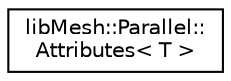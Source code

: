 digraph "Graphical Class Hierarchy"
{
  edge [fontname="Helvetica",fontsize="10",labelfontname="Helvetica",labelfontsize="10"];
  node [fontname="Helvetica",fontsize="10",shape=record];
  rankdir="LR";
  Node1 [label="libMesh::Parallel::\lAttributes\< T \>",height=0.2,width=0.4,color="black", fillcolor="white", style="filled",URL="$structlibMesh_1_1Parallel_1_1Attributes.html"];
}
